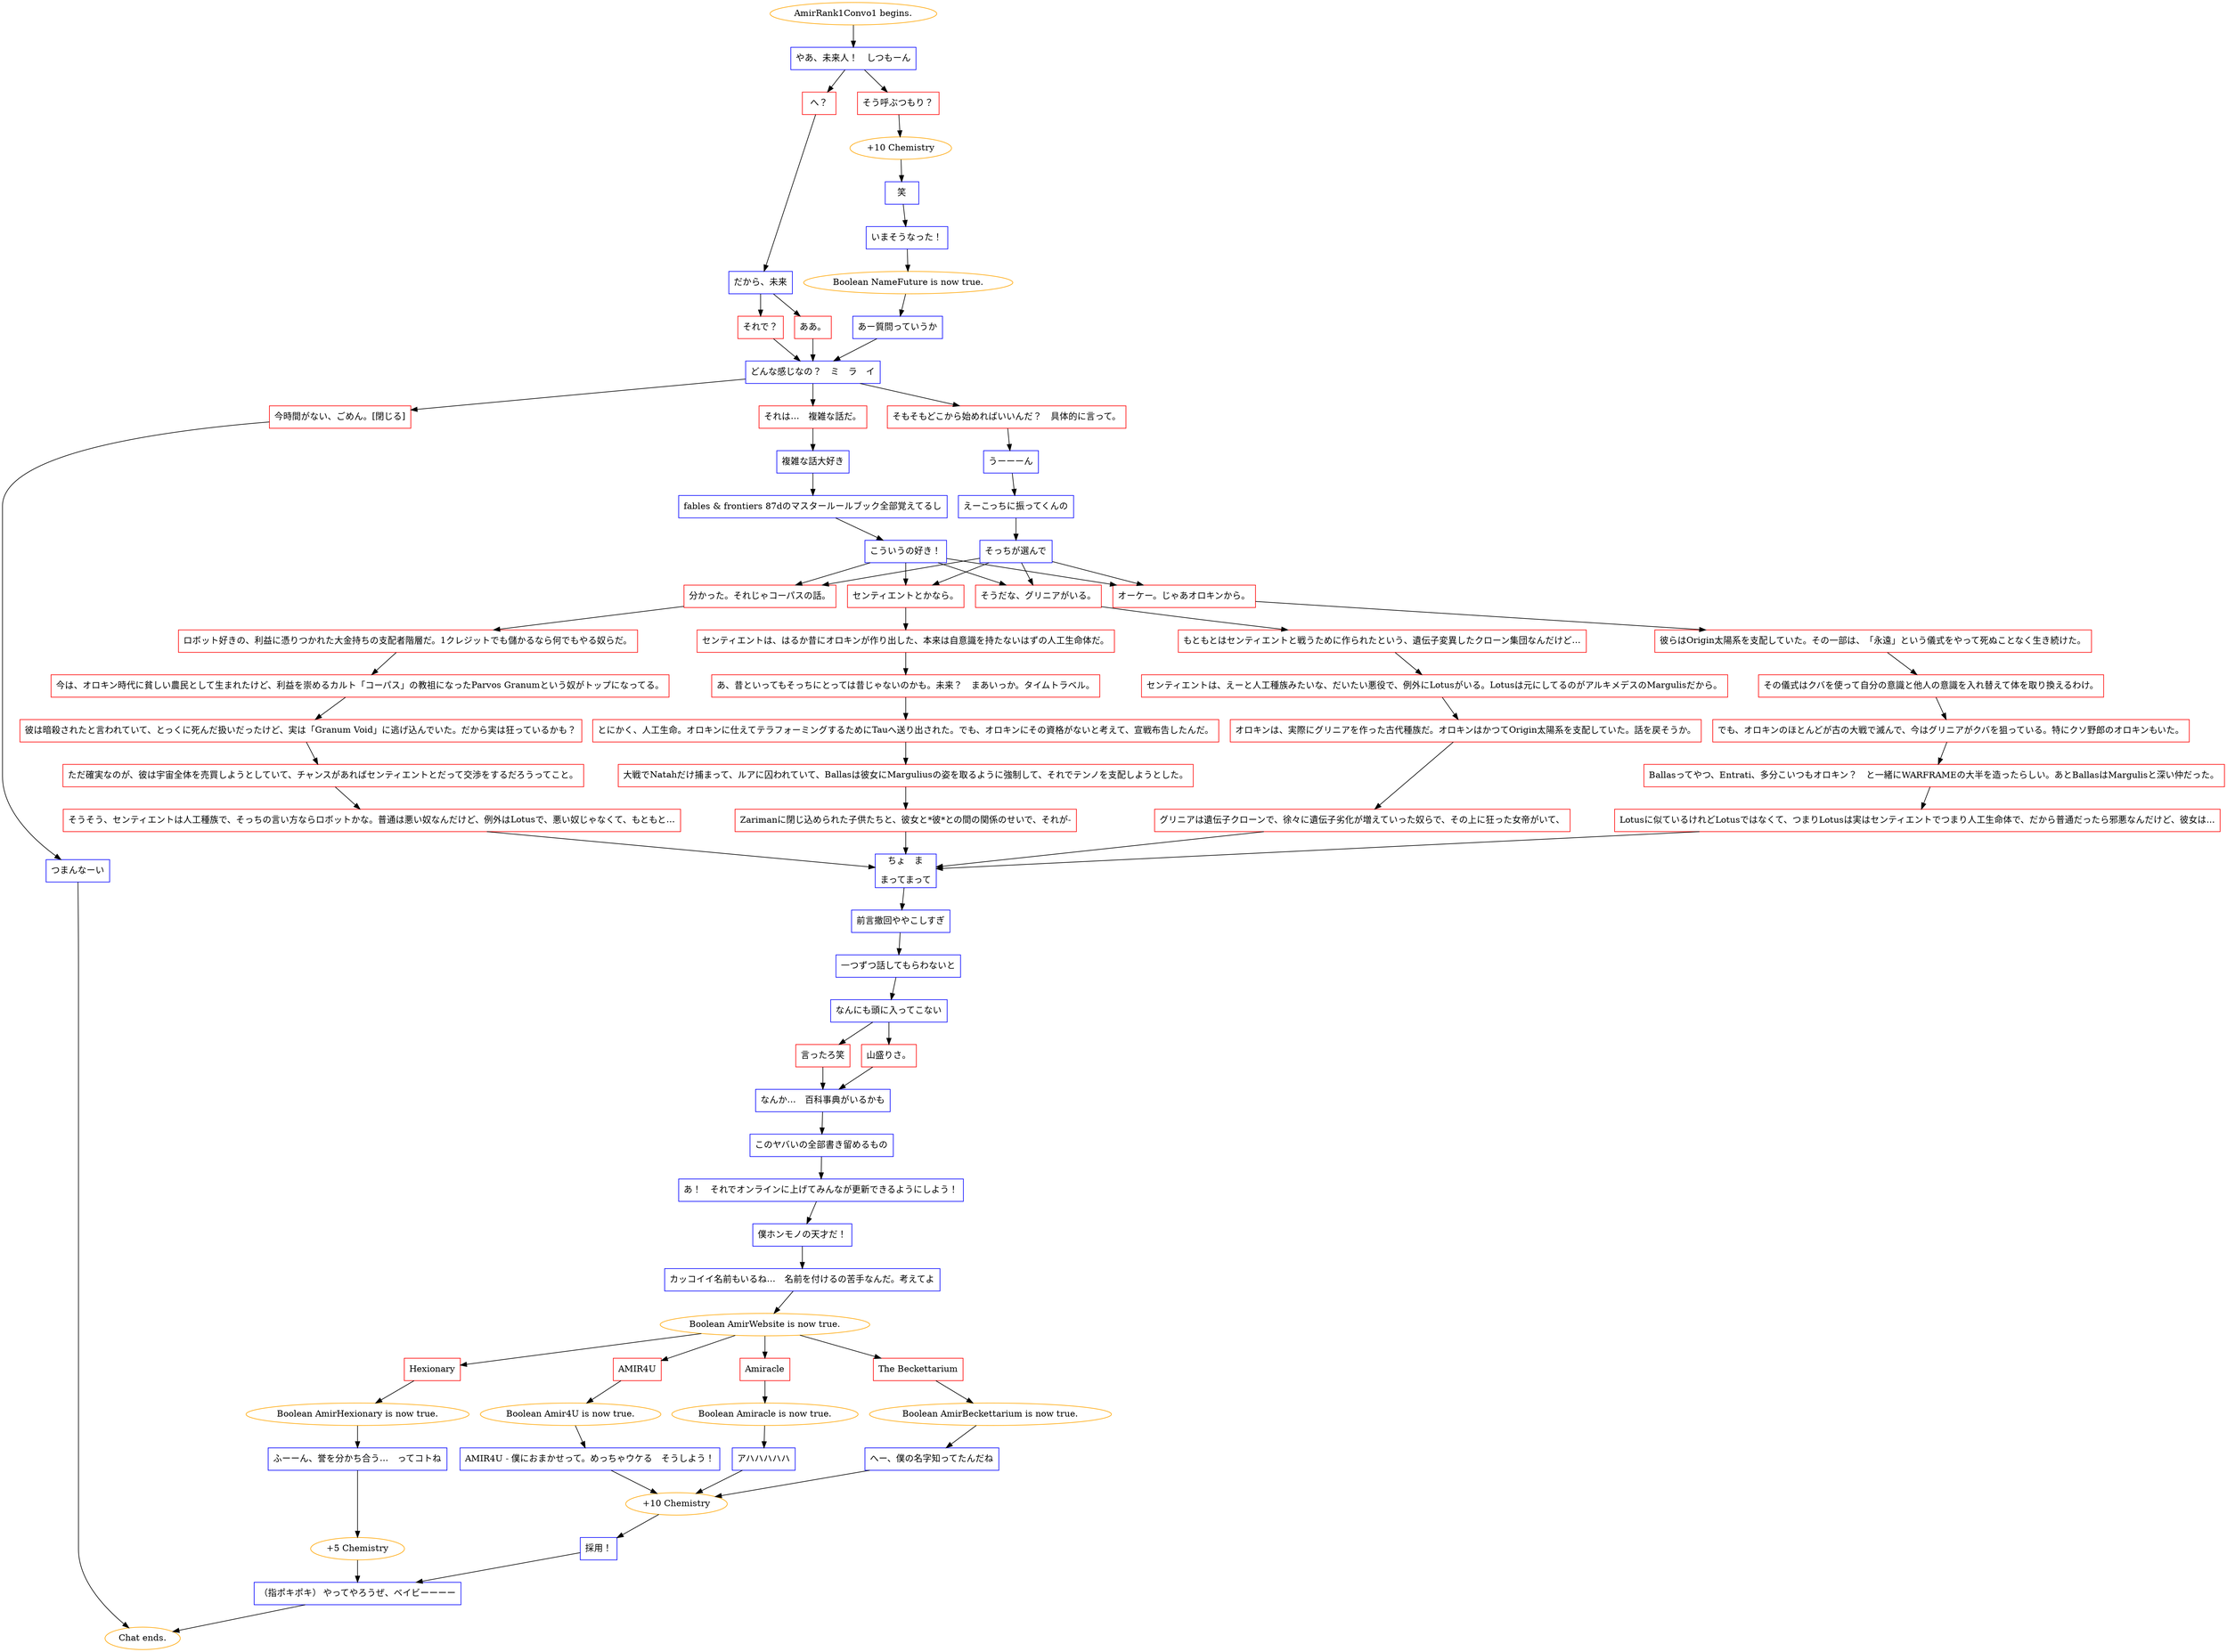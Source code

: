 digraph {
	"AmirRank1Convo1 begins." [color=orange];
		"AmirRank1Convo1 begins." -> j2039680308;
	j2039680308 [label="やあ、未来人！　しつもーん",shape=box,color=blue];
		j2039680308 -> j1884649167;
		j2039680308 -> j2813599533;
	j1884649167 [label="へ？",shape=box,color=red];
		j1884649167 -> j638105484;
	j2813599533 [label="そう呼ぶつもり？",shape=box,color=red];
		j2813599533 -> j1747297279;
	j638105484 [label="だから、未来",shape=box,color=blue];
		j638105484 -> j1383041028;
		j638105484 -> j933729179;
	j1747297279 [label="+10 Chemistry",color=orange];
		j1747297279 -> j3088393;
	j1383041028 [label="ああ。",shape=box,color=red];
		j1383041028 -> j350887776;
	j933729179 [label="それで？",shape=box,color=red];
		j933729179 -> j350887776;
	j3088393 [label="笑",shape=box,color=blue];
		j3088393 -> j671758967;
	j350887776 [label="どんな感じなの？　ミ　ラ　イ",shape=box,color=blue];
		j350887776 -> j281892210;
		j350887776 -> j1938672475;
		j350887776 -> j3937001946;
	j671758967 [label="いまそうなった！",shape=box,color=blue];
		j671758967 -> j2027667155;
	j281892210 [label="そもそもどこから始めればいいんだ？　具体的に言って。",shape=box,color=red];
		j281892210 -> j327864930;
	j1938672475 [label="それは…　複雑な話だ。",shape=box,color=red];
		j1938672475 -> j2967928028;
	j3937001946 [label="今時間がない、ごめん。[閉じる]",shape=box,color=red];
		j3937001946 -> j4063727090;
	j2027667155 [label="Boolean NameFuture is now true.",color=orange];
		j2027667155 -> j261932953;
	j327864930 [label="うーーーん",shape=box,color=blue];
		j327864930 -> j3083986059;
	j2967928028 [label="複雑な話大好き",shape=box,color=blue];
		j2967928028 -> j143831412;
	j4063727090 [label="つまんなーい",shape=box,color=blue];
		j4063727090 -> "Chat ends.";
	j261932953 [label="あー質問っていうか",shape=box,color=blue];
		j261932953 -> j350887776;
	j3083986059 [label="えーこっちに振ってくんの",shape=box,color=blue];
		j3083986059 -> j4014861500;
	j143831412 [label="fables & frontiers 87dのマスタールールブック全部覚えてるし",shape=box,color=blue];
		j143831412 -> j1051467004;
	"Chat ends." [color=orange];
	j4014861500 [label="そっちが選んで",shape=box,color=blue];
		j4014861500 -> j3990738583;
		j4014861500 -> j4108985908;
		j4014861500 -> j3787320272;
		j4014861500 -> j3222670716;
	j1051467004 [label="こういうの好き！",shape=box,color=blue];
		j1051467004 -> j3990738583;
		j1051467004 -> j4108985908;
		j1051467004 -> j3787320272;
		j1051467004 -> j3222670716;
	j3990738583 [label="オーケー。じゃあオロキンから。",shape=box,color=red];
		j3990738583 -> j151370101;
	j4108985908 [label="分かった。それじゃコーパスの話。",shape=box,color=red];
		j4108985908 -> j3778028716;
	j3787320272 [label="そうだな、グリニアがいる。",shape=box,color=red];
		j3787320272 -> j1034586347;
	j3222670716 [label="センティエントとかなら。",shape=box,color=red];
		j3222670716 -> j3868501762;
	j151370101 [label="彼らはOrigin太陽系を支配していた。その一部は、「永遠」という儀式をやって死ぬことなく生き続けた。",shape=box,color=red];
		j151370101 -> j3475295585;
	j3778028716 [label="ロボット好きの、利益に憑りつかれた大金持ちの支配者階層だ。1クレジットでも儲かるなら何でもやる奴らだ。",shape=box,color=red];
		j3778028716 -> j3719500037;
	j1034586347 [label="もともとはセンティエントと戦うために作られたという、遺伝子変異したクローン集団なんだけど…",shape=box,color=red];
		j1034586347 -> j1508614305;
	j3868501762 [label="センティエントは、はるか昔にオロキンが作り出した、本来は自意識を持たないはずの人工生命体だ。",shape=box,color=red];
		j3868501762 -> j1418528263;
	j3475295585 [label="その儀式はクバを使って自分の意識と他人の意識を入れ替えて体を取り換えるわけ。",shape=box,color=red];
		j3475295585 -> j146128644;
	j3719500037 [label="今は、オロキン時代に貧しい農民として生まれたけど、利益を崇めるカルト「コーパス」の教祖になったParvos Granumという奴がトップになってる。",shape=box,color=red];
		j3719500037 -> j3899194773;
	j1508614305 [label="センティエントは、えーと人工種族みたいな、だいたい悪役で、例外にLotusがいる。Lotusは元にしてるのがアルキメデスのMargulisだから。",shape=box,color=red];
		j1508614305 -> j805851010;
	j1418528263 [label="あ、昔といってもそっちにとっては昔じゃないのかも。未来？　まあいっか。タイムトラベル。",shape=box,color=red];
		j1418528263 -> j25413696;
	j146128644 [label="でも、オロキンのほとんどが古の大戦で滅んで、今はグリニアがクバを狙っている。特にクソ野郎のオロキンもいた。",shape=box,color=red];
		j146128644 -> j1457120070;
	j3899194773 [label="彼は暗殺されたと言われていて、とっくに死んだ扱いだったけど、実は「Granum Void」に逃げ込んでいた。だから実は狂っているかも？",shape=box,color=red];
		j3899194773 -> j1518885252;
	j805851010 [label="オロキンは、実際にグリニアを作った古代種族だ。オロキンはかつてOrigin太陽系を支配していた。話を戻そうか。",shape=box,color=red];
		j805851010 -> j2778715801;
	j25413696 [label="とにかく、人工生命。オロキンに仕えてテラフォーミングするためにTauへ送り出された。でも、オロキンにその資格がないと考えて、宣戦布告したんだ。",shape=box,color=red];
		j25413696 -> j2642191381;
	j1457120070 [label="Ballasってやつ、Entrati、多分こいつもオロキン？　と一緒にWARFRAMEの大半を造ったらしい。あとBallasはMargulisと深い仲だった。",shape=box,color=red];
		j1457120070 -> j2194019513;
	j1518885252 [label="ただ確実なのが、彼は宇宙全体を売買しようとしていて、チャンスがあればセンティエントとだって交渉をするだろうってこと。",shape=box,color=red];
		j1518885252 -> j4087772536;
	j2778715801 [label="グリニアは遺伝子クローンで、徐々に遺伝子劣化が増えていった奴らで、その上に狂った女帝がいて、",shape=box,color=red];
		j2778715801 -> j821864016;
	j2642191381 [label="大戦でNatahだけ捕まって、ルアに囚われていて、Ballasは彼女にMarguliusの姿を取るように強制して、それでテンノを支配しようとした。",shape=box,color=red];
		j2642191381 -> j3846671655;
	j2194019513 [label="Lotusに似ているけれどLotusではなくて、つまりLotusは実はセンティエントでつまり人工生命体で、だから普通だったら邪悪なんだけど、彼女は...",shape=box,color=red];
		j2194019513 -> j821864016;
	j4087772536 [label="そうそう、センティエントは人工種族で、そっちの言い方ならロボットかな。普通は悪い奴なんだけど、例外はLotusで、悪い奴じゃなくて、もともと…",shape=box,color=red];
		j4087772536 -> j821864016;
	j821864016 [label="ちょ　ま
まってまって",shape=box,color=blue];
		j821864016 -> j2821833266;
	j3846671655 [label="Zarimanに閉じ込められた子供たちと、彼女と*彼*との間の関係のせいで、それが-",shape=box,color=red];
		j3846671655 -> j821864016;
	j2821833266 [label="前言撤回ややこしすぎ",shape=box,color=blue];
		j2821833266 -> j1856910889;
	j1856910889 [label="一つずつ話してもらわないと",shape=box,color=blue];
		j1856910889 -> j3308934872;
	j3308934872 [label="なんにも頭に入ってこない",shape=box,color=blue];
		j3308934872 -> j790508382;
		j3308934872 -> j1160811303;
	j790508382 [label="言ったろ笑",shape=box,color=red];
		j790508382 -> j1288170760;
	j1160811303 [label="山盛りさ。",shape=box,color=red];
		j1160811303 -> j1288170760;
	j1288170760 [label="なんか…　百科事典がいるかも",shape=box,color=blue];
		j1288170760 -> j298177028;
	j298177028 [label="このヤバいの全部書き留めるもの",shape=box,color=blue];
		j298177028 -> j3002552705;
	j3002552705 [label="あ！　それでオンラインに上げてみんなが更新できるようにしよう！",shape=box,color=blue];
		j3002552705 -> j3301422776;
	j3301422776 [label="僕ホンモノの天才だ！",shape=box,color=blue];
		j3301422776 -> j3927698577;
	j3927698577 [label="カッコイイ名前もいるね…　名前を付けるの苦手なんだ。考えてよ",shape=box,color=blue];
		j3927698577 -> j3190503031;
	j3190503031 [label="Boolean AmirWebsite is now true.",color=orange];
		j3190503031 -> j2029442338;
		j3190503031 -> j2494178876;
		j3190503031 -> j313451531;
		j3190503031 -> j185646619;
	j2029442338 [label="Hexionary",shape=box,color=red];
		j2029442338 -> j1927308033;
	j2494178876 [label="AMIR4U",shape=box,color=red];
		j2494178876 -> j765754161;
	j313451531 [label="Amiracle",shape=box,color=red];
		j313451531 -> j2697144400;
	j185646619 [label="The Beckettarium",shape=box,color=red];
		j185646619 -> j3603966761;
	j1927308033 [label="Boolean AmirHexionary is now true.",color=orange];
		j1927308033 -> j3116688942;
	j765754161 [label="Boolean Amir4U is now true.",color=orange];
		j765754161 -> j272639179;
	j2697144400 [label="Boolean Amiracle is now true.",color=orange];
		j2697144400 -> j2878870409;
	j3603966761 [label="Boolean AmirBeckettarium is now true.",color=orange];
		j3603966761 -> j2087324473;
	j3116688942 [label="ふーーん、誉を分かち合う…　ってコトね",shape=box,color=blue];
		j3116688942 -> j1903015282;
	j272639179 [label="AMIR4U - 僕におまかせって。めっちゃウケる　そうしよう！",shape=box,color=blue];
		j272639179 -> j1985015514;
	j2878870409 [label="アハハハハハ",shape=box,color=blue];
		j2878870409 -> j1985015514;
	j2087324473 [label="へー、僕の名字知ってたんだね",shape=box,color=blue];
		j2087324473 -> j1985015514;
	j1903015282 [label="+5 Chemistry",color=orange];
		j1903015282 -> j4273218117;
	j1985015514 [label="+10 Chemistry",color=orange];
		j1985015514 -> j1969339583;
	j4273218117 [label="（指ポキポキ） やってやろうぜ、ベイビーーーー",shape=box,color=blue];
		j4273218117 -> "Chat ends.";
	j1969339583 [label="採用！",shape=box,color=blue];
		j1969339583 -> j4273218117;
}